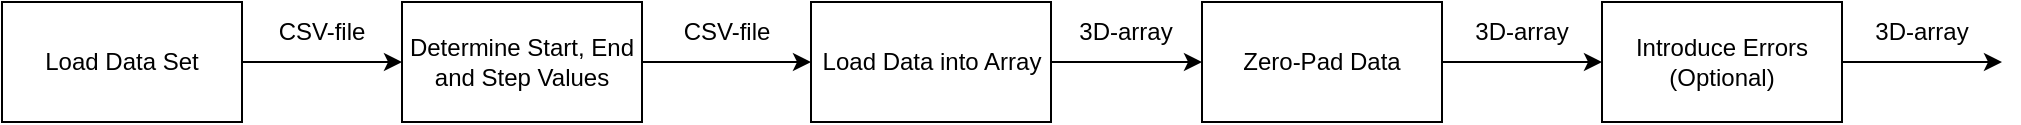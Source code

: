 <mxfile version="24.8.1">
  <diagram name="Side-1" id="73CHjgzLlCSozAhIhoE-">
    <mxGraphModel dx="1434" dy="754" grid="1" gridSize="10" guides="1" tooltips="1" connect="1" arrows="1" fold="1" page="1" pageScale="1" pageWidth="1169" pageHeight="1654" math="0" shadow="0">
      <root>
        <mxCell id="0" />
        <mxCell id="1" parent="0" />
        <mxCell id="e53wrTWpCOjGmr5jiETH-4" value="" style="edgeStyle=orthogonalEdgeStyle;rounded=0;orthogonalLoop=1;jettySize=auto;html=1;" parent="1" source="e53wrTWpCOjGmr5jiETH-1" target="e53wrTWpCOjGmr5jiETH-2" edge="1">
          <mxGeometry relative="1" as="geometry" />
        </mxCell>
        <mxCell id="e53wrTWpCOjGmr5jiETH-1" value="Load Data Set" style="rounded=0;whiteSpace=wrap;html=1;" parent="1" vertex="1">
          <mxGeometry x="40" y="200" width="120" height="60" as="geometry" />
        </mxCell>
        <mxCell id="e53wrTWpCOjGmr5jiETH-5" value="" style="edgeStyle=orthogonalEdgeStyle;rounded=0;orthogonalLoop=1;jettySize=auto;html=1;" parent="1" source="e53wrTWpCOjGmr5jiETH-2" target="e53wrTWpCOjGmr5jiETH-3" edge="1">
          <mxGeometry relative="1" as="geometry" />
        </mxCell>
        <mxCell id="e53wrTWpCOjGmr5jiETH-2" value="Determine Start, End and Step Values" style="rounded=0;whiteSpace=wrap;html=1;" parent="1" vertex="1">
          <mxGeometry x="240" y="200" width="120" height="60" as="geometry" />
        </mxCell>
        <mxCell id="e53wrTWpCOjGmr5jiETH-16" style="edgeStyle=orthogonalEdgeStyle;rounded=0;orthogonalLoop=1;jettySize=auto;html=1;exitX=1;exitY=0.5;exitDx=0;exitDy=0;" parent="1" source="e53wrTWpCOjGmr5jiETH-3" edge="1">
          <mxGeometry relative="1" as="geometry">
            <mxPoint x="640" y="230" as="targetPoint" />
          </mxGeometry>
        </mxCell>
        <mxCell id="e53wrTWpCOjGmr5jiETH-3" value="Load Data into Array" style="rounded=0;whiteSpace=wrap;html=1;" parent="1" vertex="1">
          <mxGeometry x="444.5" y="200" width="120" height="60" as="geometry" />
        </mxCell>
        <mxCell id="e53wrTWpCOjGmr5jiETH-18" value="" style="edgeStyle=orthogonalEdgeStyle;rounded=0;orthogonalLoop=1;jettySize=auto;html=1;" parent="1" source="e53wrTWpCOjGmr5jiETH-15" edge="1">
          <mxGeometry relative="1" as="geometry">
            <mxPoint x="1040" y="230" as="targetPoint" />
          </mxGeometry>
        </mxCell>
        <mxCell id="e53wrTWpCOjGmr5jiETH-15" value="Introduce Errors&lt;br&gt;(Optional)" style="rounded=0;whiteSpace=wrap;html=1;" parent="1" vertex="1">
          <mxGeometry x="840" y="200" width="120" height="60" as="geometry" />
        </mxCell>
        <mxCell id="e53wrTWpCOjGmr5jiETH-19" value="CSV-file" style="text;html=1;align=center;verticalAlign=middle;whiteSpace=wrap;rounded=0;" parent="1" vertex="1">
          <mxGeometry x="160" y="200" width="80" height="30" as="geometry" />
        </mxCell>
        <mxCell id="e53wrTWpCOjGmr5jiETH-20" value="CSV-file" style="text;html=1;align=center;verticalAlign=middle;whiteSpace=wrap;rounded=0;" parent="1" vertex="1">
          <mxGeometry x="360" y="200" width="85" height="30" as="geometry" />
        </mxCell>
        <mxCell id="e53wrTWpCOjGmr5jiETH-21" value="3D-array" style="text;html=1;align=center;verticalAlign=middle;whiteSpace=wrap;rounded=0;" parent="1" vertex="1">
          <mxGeometry x="565" y="200" width="74" height="30" as="geometry" />
        </mxCell>
        <mxCell id="e53wrTWpCOjGmr5jiETH-22" value="3D-array" style="text;html=1;align=center;verticalAlign=middle;whiteSpace=wrap;rounded=0;" parent="1" vertex="1">
          <mxGeometry x="960" y="200" width="80" height="30" as="geometry" />
        </mxCell>
        <mxCell id="fFC1qp2dbzghqI8WRm1J-2" value="Zero-Pad Data" style="rounded=0;whiteSpace=wrap;html=1;" vertex="1" parent="1">
          <mxGeometry x="640" y="200" width="120" height="60" as="geometry" />
        </mxCell>
        <mxCell id="fFC1qp2dbzghqI8WRm1J-3" style="edgeStyle=orthogonalEdgeStyle;rounded=0;orthogonalLoop=1;jettySize=auto;html=1;exitX=1;exitY=0.5;exitDx=0;exitDy=0;entryX=0;entryY=0.5;entryDx=0;entryDy=0;" edge="1" parent="1" source="fFC1qp2dbzghqI8WRm1J-2" target="e53wrTWpCOjGmr5jiETH-15">
          <mxGeometry relative="1" as="geometry">
            <mxPoint x="765" y="230" as="sourcePoint" />
            <mxPoint x="840" y="230" as="targetPoint" />
          </mxGeometry>
        </mxCell>
        <mxCell id="fFC1qp2dbzghqI8WRm1J-4" value="3D-array" style="text;html=1;align=center;verticalAlign=middle;whiteSpace=wrap;rounded=0;" vertex="1" parent="1">
          <mxGeometry x="760" y="200" width="80" height="30" as="geometry" />
        </mxCell>
      </root>
    </mxGraphModel>
  </diagram>
</mxfile>
